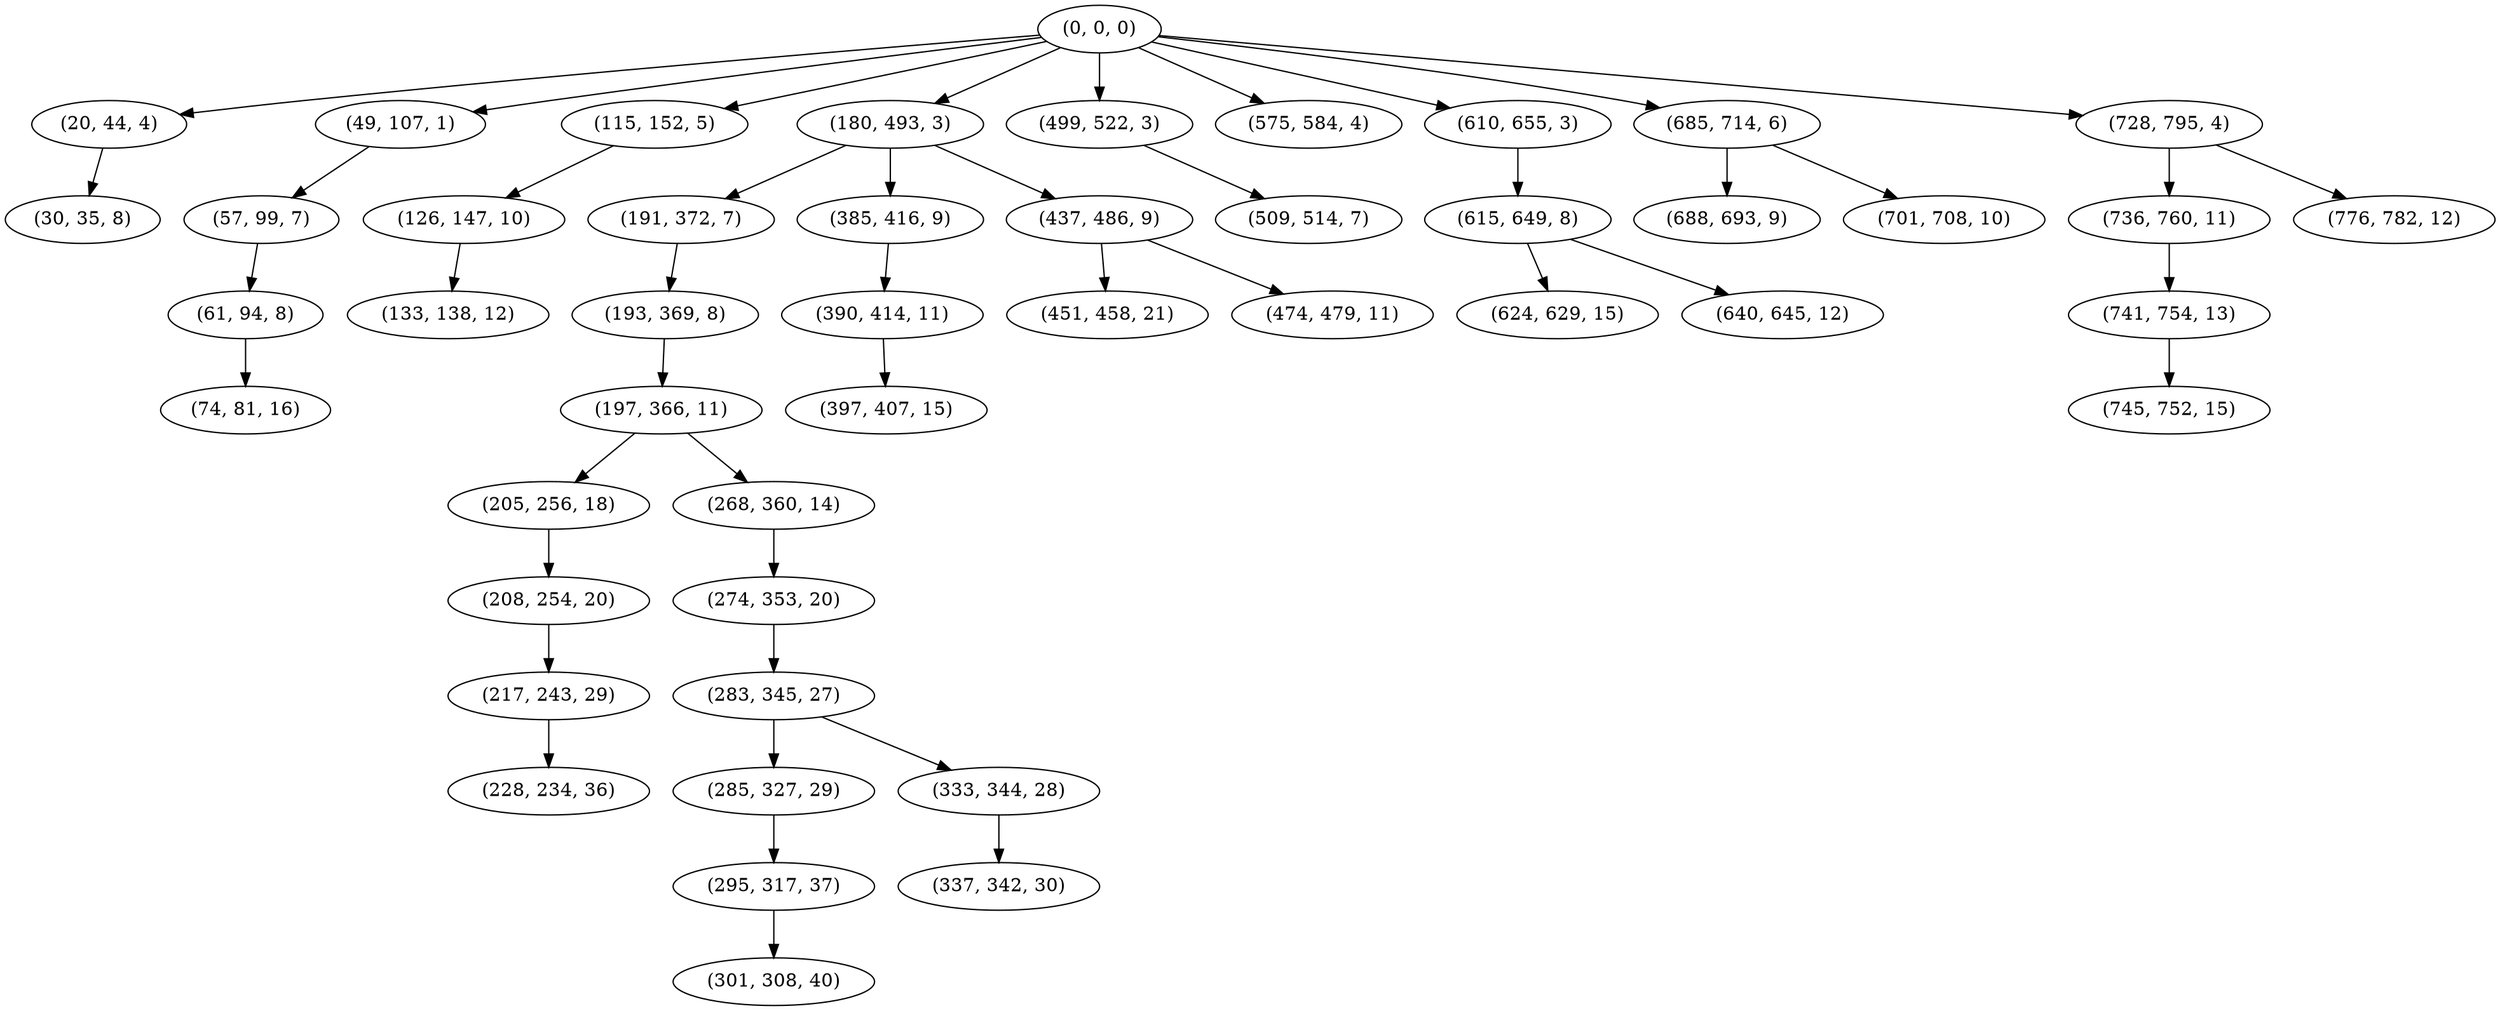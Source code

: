 digraph tree {
    "(0, 0, 0)";
    "(20, 44, 4)";
    "(30, 35, 8)";
    "(49, 107, 1)";
    "(57, 99, 7)";
    "(61, 94, 8)";
    "(74, 81, 16)";
    "(115, 152, 5)";
    "(126, 147, 10)";
    "(133, 138, 12)";
    "(180, 493, 3)";
    "(191, 372, 7)";
    "(193, 369, 8)";
    "(197, 366, 11)";
    "(205, 256, 18)";
    "(208, 254, 20)";
    "(217, 243, 29)";
    "(228, 234, 36)";
    "(268, 360, 14)";
    "(274, 353, 20)";
    "(283, 345, 27)";
    "(285, 327, 29)";
    "(295, 317, 37)";
    "(301, 308, 40)";
    "(333, 344, 28)";
    "(337, 342, 30)";
    "(385, 416, 9)";
    "(390, 414, 11)";
    "(397, 407, 15)";
    "(437, 486, 9)";
    "(451, 458, 21)";
    "(474, 479, 11)";
    "(499, 522, 3)";
    "(509, 514, 7)";
    "(575, 584, 4)";
    "(610, 655, 3)";
    "(615, 649, 8)";
    "(624, 629, 15)";
    "(640, 645, 12)";
    "(685, 714, 6)";
    "(688, 693, 9)";
    "(701, 708, 10)";
    "(728, 795, 4)";
    "(736, 760, 11)";
    "(741, 754, 13)";
    "(745, 752, 15)";
    "(776, 782, 12)";
    "(0, 0, 0)" -> "(20, 44, 4)";
    "(0, 0, 0)" -> "(49, 107, 1)";
    "(0, 0, 0)" -> "(115, 152, 5)";
    "(0, 0, 0)" -> "(180, 493, 3)";
    "(0, 0, 0)" -> "(499, 522, 3)";
    "(0, 0, 0)" -> "(575, 584, 4)";
    "(0, 0, 0)" -> "(610, 655, 3)";
    "(0, 0, 0)" -> "(685, 714, 6)";
    "(0, 0, 0)" -> "(728, 795, 4)";
    "(20, 44, 4)" -> "(30, 35, 8)";
    "(49, 107, 1)" -> "(57, 99, 7)";
    "(57, 99, 7)" -> "(61, 94, 8)";
    "(61, 94, 8)" -> "(74, 81, 16)";
    "(115, 152, 5)" -> "(126, 147, 10)";
    "(126, 147, 10)" -> "(133, 138, 12)";
    "(180, 493, 3)" -> "(191, 372, 7)";
    "(180, 493, 3)" -> "(385, 416, 9)";
    "(180, 493, 3)" -> "(437, 486, 9)";
    "(191, 372, 7)" -> "(193, 369, 8)";
    "(193, 369, 8)" -> "(197, 366, 11)";
    "(197, 366, 11)" -> "(205, 256, 18)";
    "(197, 366, 11)" -> "(268, 360, 14)";
    "(205, 256, 18)" -> "(208, 254, 20)";
    "(208, 254, 20)" -> "(217, 243, 29)";
    "(217, 243, 29)" -> "(228, 234, 36)";
    "(268, 360, 14)" -> "(274, 353, 20)";
    "(274, 353, 20)" -> "(283, 345, 27)";
    "(283, 345, 27)" -> "(285, 327, 29)";
    "(283, 345, 27)" -> "(333, 344, 28)";
    "(285, 327, 29)" -> "(295, 317, 37)";
    "(295, 317, 37)" -> "(301, 308, 40)";
    "(333, 344, 28)" -> "(337, 342, 30)";
    "(385, 416, 9)" -> "(390, 414, 11)";
    "(390, 414, 11)" -> "(397, 407, 15)";
    "(437, 486, 9)" -> "(451, 458, 21)";
    "(437, 486, 9)" -> "(474, 479, 11)";
    "(499, 522, 3)" -> "(509, 514, 7)";
    "(610, 655, 3)" -> "(615, 649, 8)";
    "(615, 649, 8)" -> "(624, 629, 15)";
    "(615, 649, 8)" -> "(640, 645, 12)";
    "(685, 714, 6)" -> "(688, 693, 9)";
    "(685, 714, 6)" -> "(701, 708, 10)";
    "(728, 795, 4)" -> "(736, 760, 11)";
    "(728, 795, 4)" -> "(776, 782, 12)";
    "(736, 760, 11)" -> "(741, 754, 13)";
    "(741, 754, 13)" -> "(745, 752, 15)";
}
